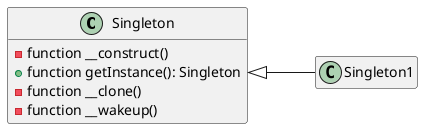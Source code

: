 @startuml
'https://plantuml.com/class-diagram
left to right direction
hide empty members

class Singleton {
    -function __construct()
    +function getInstance(): Singleton
    -function __clone()
    -function __wakeup()
}

Singleton::getInstance <|-- Singleton1
@enduml